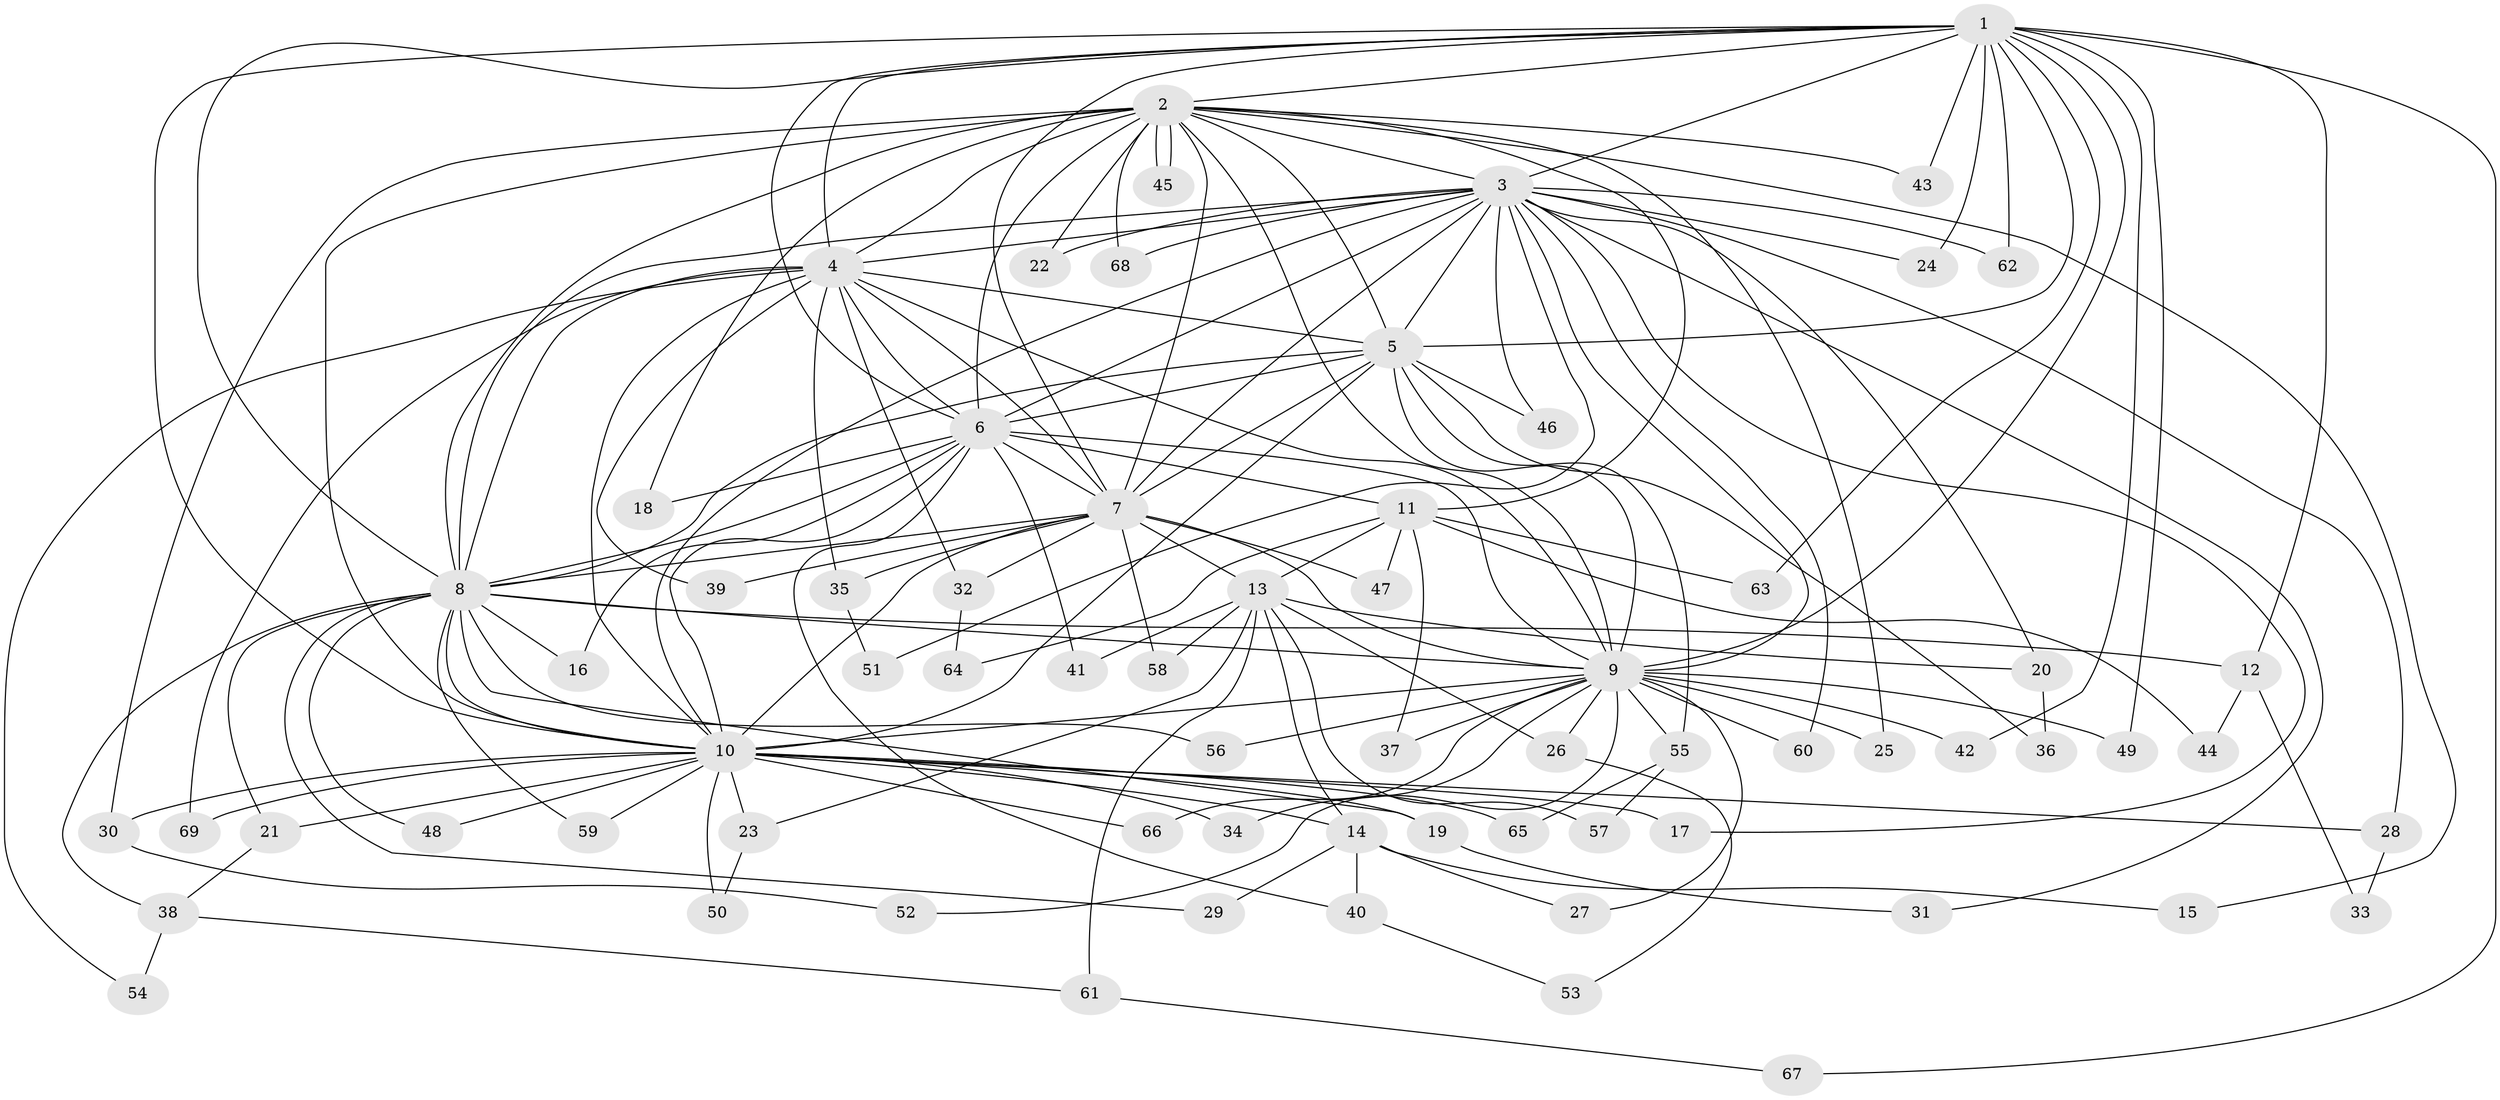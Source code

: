 // coarse degree distribution, {8: 0.029411764705882353, 2: 0.4117647058823529, 1: 0.4411764705882353, 7: 0.029411764705882353, 5: 0.029411764705882353, 23: 0.029411764705882353, 16: 0.029411764705882353}
// Generated by graph-tools (version 1.1) at 2025/47/03/04/25 21:47:36]
// undirected, 69 vertices, 163 edges
graph export_dot {
graph [start="1"]
  node [color=gray90,style=filled];
  1;
  2;
  3;
  4;
  5;
  6;
  7;
  8;
  9;
  10;
  11;
  12;
  13;
  14;
  15;
  16;
  17;
  18;
  19;
  20;
  21;
  22;
  23;
  24;
  25;
  26;
  27;
  28;
  29;
  30;
  31;
  32;
  33;
  34;
  35;
  36;
  37;
  38;
  39;
  40;
  41;
  42;
  43;
  44;
  45;
  46;
  47;
  48;
  49;
  50;
  51;
  52;
  53;
  54;
  55;
  56;
  57;
  58;
  59;
  60;
  61;
  62;
  63;
  64;
  65;
  66;
  67;
  68;
  69;
  1 -- 2;
  1 -- 3;
  1 -- 4;
  1 -- 5;
  1 -- 6;
  1 -- 7;
  1 -- 8;
  1 -- 9;
  1 -- 10;
  1 -- 12;
  1 -- 24;
  1 -- 42;
  1 -- 43;
  1 -- 49;
  1 -- 62;
  1 -- 63;
  1 -- 67;
  2 -- 3;
  2 -- 4;
  2 -- 5;
  2 -- 6;
  2 -- 7;
  2 -- 8;
  2 -- 9;
  2 -- 10;
  2 -- 11;
  2 -- 15;
  2 -- 18;
  2 -- 22;
  2 -- 25;
  2 -- 30;
  2 -- 43;
  2 -- 45;
  2 -- 45;
  2 -- 68;
  3 -- 4;
  3 -- 5;
  3 -- 6;
  3 -- 7;
  3 -- 8;
  3 -- 9;
  3 -- 10;
  3 -- 17;
  3 -- 20;
  3 -- 22;
  3 -- 24;
  3 -- 28;
  3 -- 31;
  3 -- 46;
  3 -- 51;
  3 -- 60;
  3 -- 62;
  3 -- 68;
  4 -- 5;
  4 -- 6;
  4 -- 7;
  4 -- 8;
  4 -- 9;
  4 -- 10;
  4 -- 32;
  4 -- 35;
  4 -- 39;
  4 -- 54;
  4 -- 69;
  5 -- 6;
  5 -- 7;
  5 -- 8;
  5 -- 9;
  5 -- 10;
  5 -- 36;
  5 -- 46;
  5 -- 55;
  6 -- 7;
  6 -- 8;
  6 -- 9;
  6 -- 10;
  6 -- 11;
  6 -- 16;
  6 -- 18;
  6 -- 40;
  6 -- 41;
  7 -- 8;
  7 -- 9;
  7 -- 10;
  7 -- 13;
  7 -- 32;
  7 -- 35;
  7 -- 39;
  7 -- 47;
  7 -- 58;
  8 -- 9;
  8 -- 10;
  8 -- 12;
  8 -- 16;
  8 -- 19;
  8 -- 21;
  8 -- 29;
  8 -- 38;
  8 -- 48;
  8 -- 56;
  8 -- 59;
  9 -- 10;
  9 -- 25;
  9 -- 26;
  9 -- 27;
  9 -- 34;
  9 -- 37;
  9 -- 42;
  9 -- 49;
  9 -- 52;
  9 -- 55;
  9 -- 56;
  9 -- 60;
  9 -- 66;
  10 -- 14;
  10 -- 17;
  10 -- 19;
  10 -- 21;
  10 -- 23;
  10 -- 28;
  10 -- 30;
  10 -- 34;
  10 -- 48;
  10 -- 50;
  10 -- 59;
  10 -- 65;
  10 -- 66;
  10 -- 69;
  11 -- 13;
  11 -- 37;
  11 -- 44;
  11 -- 47;
  11 -- 63;
  11 -- 64;
  12 -- 33;
  12 -- 44;
  13 -- 14;
  13 -- 20;
  13 -- 23;
  13 -- 26;
  13 -- 41;
  13 -- 57;
  13 -- 58;
  13 -- 61;
  14 -- 15;
  14 -- 27;
  14 -- 29;
  14 -- 40;
  19 -- 31;
  20 -- 36;
  21 -- 38;
  23 -- 50;
  26 -- 53;
  28 -- 33;
  30 -- 52;
  32 -- 64;
  35 -- 51;
  38 -- 54;
  38 -- 61;
  40 -- 53;
  55 -- 57;
  55 -- 65;
  61 -- 67;
}
